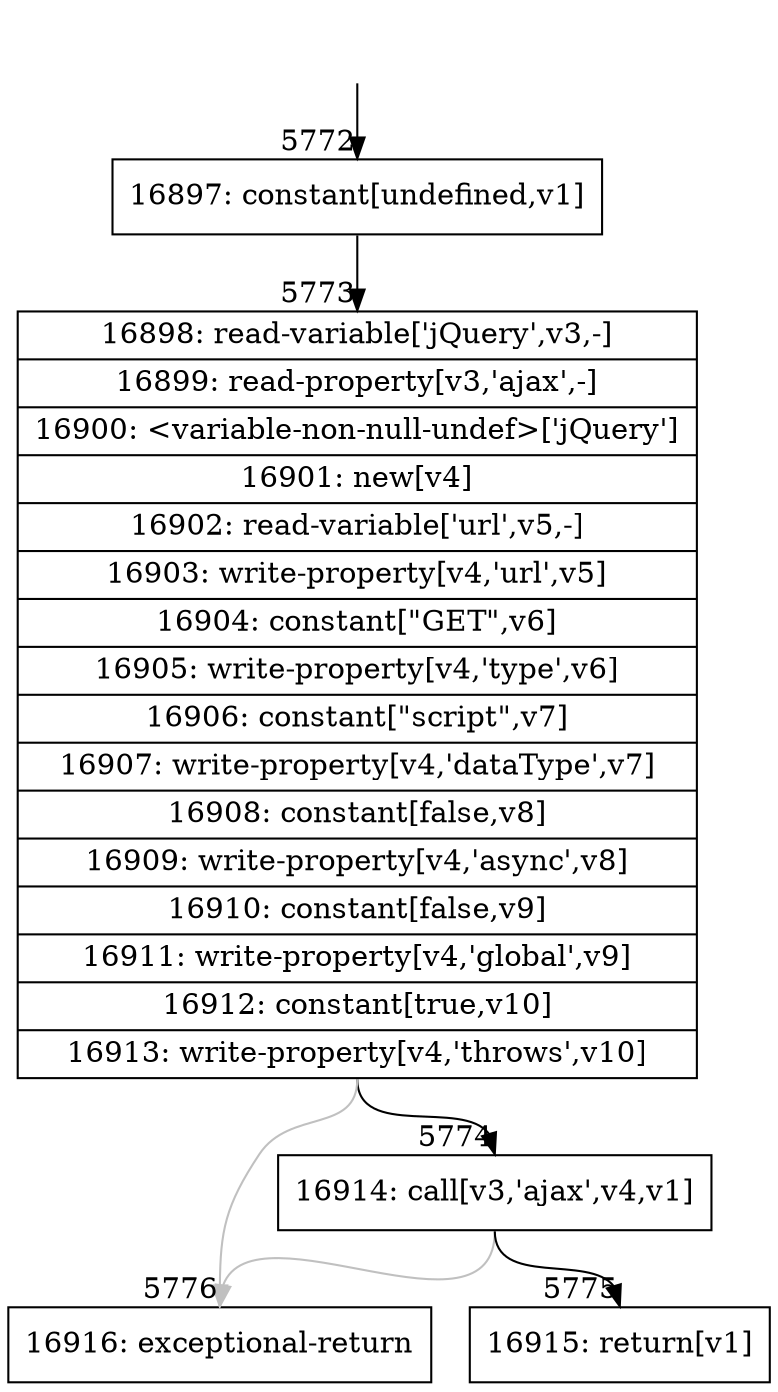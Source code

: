 digraph {
rankdir="TD"
BB_entry374[shape=none,label=""];
BB_entry374 -> BB5772 [tailport=s, headport=n, headlabel="    5772"]
BB5772 [shape=record label="{16897: constant[undefined,v1]}" ] 
BB5772 -> BB5773 [tailport=s, headport=n, headlabel="      5773"]
BB5773 [shape=record label="{16898: read-variable['jQuery',v3,-]|16899: read-property[v3,'ajax',-]|16900: \<variable-non-null-undef\>['jQuery']|16901: new[v4]|16902: read-variable['url',v5,-]|16903: write-property[v4,'url',v5]|16904: constant[\"GET\",v6]|16905: write-property[v4,'type',v6]|16906: constant[\"script\",v7]|16907: write-property[v4,'dataType',v7]|16908: constant[false,v8]|16909: write-property[v4,'async',v8]|16910: constant[false,v9]|16911: write-property[v4,'global',v9]|16912: constant[true,v10]|16913: write-property[v4,'throws',v10]}" ] 
BB5773 -> BB5774 [tailport=s, headport=n, headlabel="      5774"]
BB5773 -> BB5776 [tailport=s, headport=n, color=gray, headlabel="      5776"]
BB5774 [shape=record label="{16914: call[v3,'ajax',v4,v1]}" ] 
BB5774 -> BB5775 [tailport=s, headport=n, headlabel="      5775"]
BB5774 -> BB5776 [tailport=s, headport=n, color=gray]
BB5775 [shape=record label="{16915: return[v1]}" ] 
BB5776 [shape=record label="{16916: exceptional-return}" ] 
}
